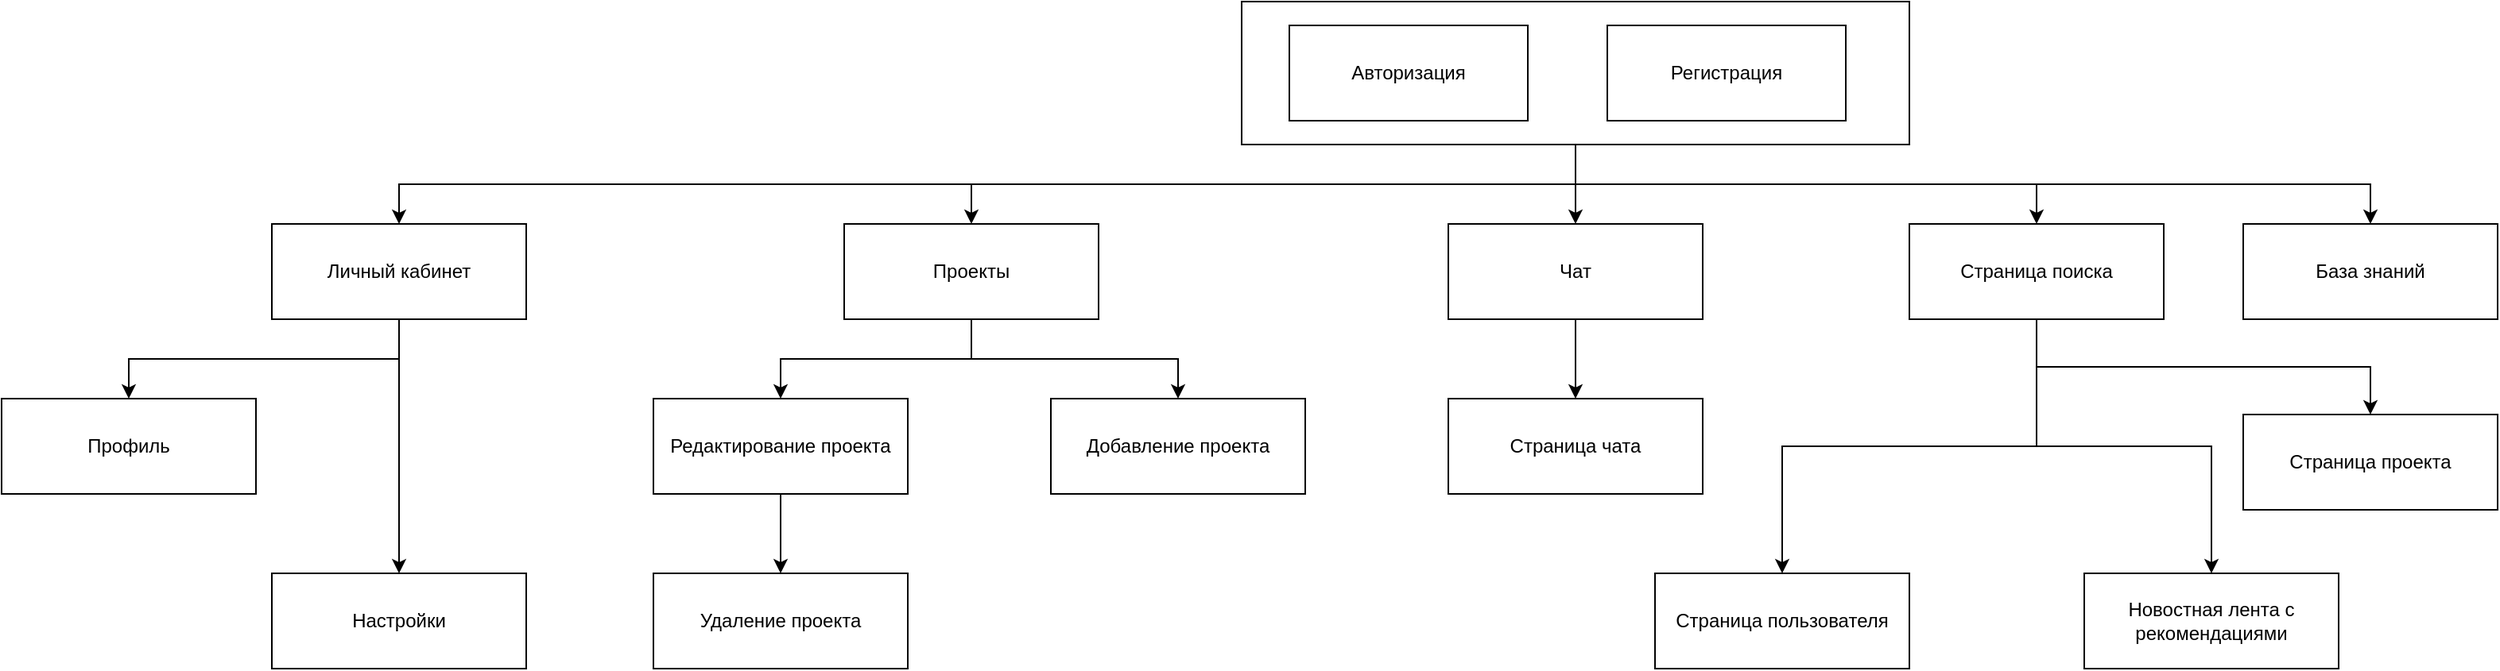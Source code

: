 <mxfile version="21.1.2" type="device" pages="2">
  <diagram name="Структура проекта" id="e7u3Y53r0UkrAbNiOiyA">
    <mxGraphModel dx="1687" dy="984" grid="1" gridSize="10" guides="1" tooltips="1" connect="1" arrows="1" fold="1" page="1" pageScale="1" pageWidth="3300" pageHeight="4681" math="0" shadow="0">
      <root>
        <mxCell id="0" />
        <mxCell id="1" parent="0" />
        <mxCell id="oMwQqYKx-4TcCJLxa_ix-23" style="edgeStyle=orthogonalEdgeStyle;rounded=0;orthogonalLoop=1;jettySize=auto;html=1;exitX=0.5;exitY=1;exitDx=0;exitDy=0;" parent="1" source="_5kk-izrj-bgUAr5MB_E-3" target="k0sccvDhhyas8OTAFXKg-4" edge="1">
          <mxGeometry relative="1" as="geometry" />
        </mxCell>
        <mxCell id="oMwQqYKx-4TcCJLxa_ix-39" style="edgeStyle=orthogonalEdgeStyle;rounded=0;orthogonalLoop=1;jettySize=auto;html=1;exitX=0.5;exitY=1;exitDx=0;exitDy=0;" parent="1" source="_5kk-izrj-bgUAr5MB_E-3" target="oMwQqYKx-4TcCJLxa_ix-34" edge="1">
          <mxGeometry relative="1" as="geometry" />
        </mxCell>
        <mxCell id="oMwQqYKx-4TcCJLxa_ix-40" style="edgeStyle=orthogonalEdgeStyle;rounded=0;orthogonalLoop=1;jettySize=auto;html=1;exitX=0.5;exitY=1;exitDx=0;exitDy=0;" parent="1" source="_5kk-izrj-bgUAr5MB_E-3" target="k0sccvDhhyas8OTAFXKg-1" edge="1">
          <mxGeometry relative="1" as="geometry" />
        </mxCell>
        <mxCell id="oMwQqYKx-4TcCJLxa_ix-41" style="edgeStyle=orthogonalEdgeStyle;rounded=0;orthogonalLoop=1;jettySize=auto;html=1;exitX=0.5;exitY=1;exitDx=0;exitDy=0;" parent="1" source="_5kk-izrj-bgUAr5MB_E-3" target="k0sccvDhhyas8OTAFXKg-3" edge="1">
          <mxGeometry relative="1" as="geometry" />
        </mxCell>
        <mxCell id="oMwQqYKx-4TcCJLxa_ix-42" style="edgeStyle=orthogonalEdgeStyle;rounded=0;orthogonalLoop=1;jettySize=auto;html=1;exitX=0.5;exitY=1;exitDx=0;exitDy=0;" parent="1" source="_5kk-izrj-bgUAr5MB_E-3" target="k0sccvDhhyas8OTAFXKg-10" edge="1">
          <mxGeometry relative="1" as="geometry" />
        </mxCell>
        <mxCell id="_5kk-izrj-bgUAr5MB_E-3" value="" style="rounded=0;whiteSpace=wrap;html=1;" parent="1" vertex="1">
          <mxGeometry x="840" y="40" width="420" height="90" as="geometry" />
        </mxCell>
        <mxCell id="oMwQqYKx-4TcCJLxa_ix-27" style="edgeStyle=orthogonalEdgeStyle;rounded=0;orthogonalLoop=1;jettySize=auto;html=1;exitX=0.5;exitY=1;exitDx=0;exitDy=0;" parent="1" source="k0sccvDhhyas8OTAFXKg-1" target="k0sccvDhhyas8OTAFXKg-9" edge="1">
          <mxGeometry relative="1" as="geometry" />
        </mxCell>
        <mxCell id="oMwQqYKx-4TcCJLxa_ix-46" style="edgeStyle=orthogonalEdgeStyle;rounded=0;orthogonalLoop=1;jettySize=auto;html=1;exitX=0.5;exitY=1;exitDx=0;exitDy=0;" parent="1" source="k0sccvDhhyas8OTAFXKg-1" target="oMwQqYKx-4TcCJLxa_ix-45" edge="1">
          <mxGeometry relative="1" as="geometry" />
        </mxCell>
        <mxCell id="k0sccvDhhyas8OTAFXKg-1" value="Личный кабинет" style="rounded=0;whiteSpace=wrap;html=1;" parent="1" vertex="1">
          <mxGeometry x="230" y="180" width="160" height="60" as="geometry" />
        </mxCell>
        <mxCell id="k0sccvDhhyas8OTAFXKg-2" value="Авторизация" style="rounded=0;whiteSpace=wrap;html=1;" parent="1" vertex="1">
          <mxGeometry x="870" y="55" width="150" height="60" as="geometry" />
        </mxCell>
        <mxCell id="oMwQqYKx-4TcCJLxa_ix-47" style="edgeStyle=orthogonalEdgeStyle;rounded=0;orthogonalLoop=1;jettySize=auto;html=1;exitX=0.5;exitY=1;exitDx=0;exitDy=0;" parent="1" source="k0sccvDhhyas8OTAFXKg-3" target="_5kk-izrj-bgUAr5MB_E-4" edge="1">
          <mxGeometry relative="1" as="geometry" />
        </mxCell>
        <mxCell id="Zp3wQdkSA_9M_BhMaZ8s-2" style="edgeStyle=orthogonalEdgeStyle;rounded=0;orthogonalLoop=1;jettySize=auto;html=1;exitX=0.5;exitY=1;exitDx=0;exitDy=0;entryX=0.5;entryY=0;entryDx=0;entryDy=0;" edge="1" parent="1" source="k0sccvDhhyas8OTAFXKg-3" target="Zp3wQdkSA_9M_BhMaZ8s-1">
          <mxGeometry relative="1" as="geometry" />
        </mxCell>
        <mxCell id="Zp3wQdkSA_9M_BhMaZ8s-4" style="edgeStyle=orthogonalEdgeStyle;rounded=0;orthogonalLoop=1;jettySize=auto;html=1;exitX=0.5;exitY=1;exitDx=0;exitDy=0;" edge="1" parent="1" source="k0sccvDhhyas8OTAFXKg-3" target="Zp3wQdkSA_9M_BhMaZ8s-3">
          <mxGeometry relative="1" as="geometry" />
        </mxCell>
        <mxCell id="k0sccvDhhyas8OTAFXKg-3" value="Страница поиска" style="rounded=0;whiteSpace=wrap;html=1;" parent="1" vertex="1">
          <mxGeometry x="1260" y="180" width="160" height="60" as="geometry" />
        </mxCell>
        <mxCell id="oMwQqYKx-4TcCJLxa_ix-43" style="edgeStyle=orthogonalEdgeStyle;rounded=0;orthogonalLoop=1;jettySize=auto;html=1;exitX=0.5;exitY=1;exitDx=0;exitDy=0;" parent="1" source="k0sccvDhhyas8OTAFXKg-4" target="k0sccvDhhyas8OTAFXKg-8" edge="1">
          <mxGeometry relative="1" as="geometry" />
        </mxCell>
        <mxCell id="k0sccvDhhyas8OTAFXKg-4" value="Чат" style="rounded=0;whiteSpace=wrap;html=1;" parent="1" vertex="1">
          <mxGeometry x="970" y="180" width="160" height="60" as="geometry" />
        </mxCell>
        <mxCell id="k0sccvDhhyas8OTAFXKg-8" value="Страница чата" style="rounded=0;whiteSpace=wrap;html=1;" parent="1" vertex="1">
          <mxGeometry x="970" y="290" width="160" height="60" as="geometry" />
        </mxCell>
        <mxCell id="k0sccvDhhyas8OTAFXKg-9" value="Профиль" style="rounded=0;whiteSpace=wrap;html=1;" parent="1" vertex="1">
          <mxGeometry x="60" y="290" width="160" height="60" as="geometry" />
        </mxCell>
        <mxCell id="k0sccvDhhyas8OTAFXKg-10" value="База знаний" style="rounded=0;whiteSpace=wrap;html=1;" parent="1" vertex="1">
          <mxGeometry x="1470" y="180" width="160" height="60" as="geometry" />
        </mxCell>
        <mxCell id="_5kk-izrj-bgUAr5MB_E-1" value="Регистрация" style="rounded=0;whiteSpace=wrap;html=1;" parent="1" vertex="1">
          <mxGeometry x="1070" y="55" width="150" height="60" as="geometry" />
        </mxCell>
        <mxCell id="_5kk-izrj-bgUAr5MB_E-4" value="Страница проекта" style="rounded=0;whiteSpace=wrap;html=1;" parent="1" vertex="1">
          <mxGeometry x="1470" y="300" width="160" height="60" as="geometry" />
        </mxCell>
        <mxCell id="oMwQqYKx-4TcCJLxa_ix-33" style="edgeStyle=orthogonalEdgeStyle;rounded=0;orthogonalLoop=1;jettySize=auto;html=1;exitX=0.5;exitY=1;exitDx=0;exitDy=0;" parent="1" source="oMwQqYKx-4TcCJLxa_ix-34" target="oMwQqYKx-4TcCJLxa_ix-37" edge="1">
          <mxGeometry relative="1" as="geometry" />
        </mxCell>
        <mxCell id="oMwQqYKx-4TcCJLxa_ix-44" style="edgeStyle=orthogonalEdgeStyle;rounded=0;orthogonalLoop=1;jettySize=auto;html=1;exitX=0.5;exitY=1;exitDx=0;exitDy=0;" parent="1" source="oMwQqYKx-4TcCJLxa_ix-34" target="oMwQqYKx-4TcCJLxa_ix-35" edge="1">
          <mxGeometry relative="1" as="geometry" />
        </mxCell>
        <mxCell id="oMwQqYKx-4TcCJLxa_ix-34" value="Проекты" style="rounded=0;whiteSpace=wrap;html=1;" parent="1" vertex="1">
          <mxGeometry x="590" y="180" width="160" height="60" as="geometry" />
        </mxCell>
        <mxCell id="oMwQqYKx-4TcCJLxa_ix-35" value="Добавление проекта" style="rounded=0;whiteSpace=wrap;html=1;" parent="1" vertex="1">
          <mxGeometry x="720" y="290" width="160" height="60" as="geometry" />
        </mxCell>
        <mxCell id="oMwQqYKx-4TcCJLxa_ix-36" style="edgeStyle=orthogonalEdgeStyle;rounded=0;orthogonalLoop=1;jettySize=auto;html=1;exitX=0.5;exitY=1;exitDx=0;exitDy=0;entryX=0.5;entryY=0;entryDx=0;entryDy=0;" parent="1" source="oMwQqYKx-4TcCJLxa_ix-37" target="oMwQqYKx-4TcCJLxa_ix-38" edge="1">
          <mxGeometry relative="1" as="geometry" />
        </mxCell>
        <mxCell id="oMwQqYKx-4TcCJLxa_ix-37" value="Редактирование проекта" style="rounded=0;whiteSpace=wrap;html=1;" parent="1" vertex="1">
          <mxGeometry x="470" y="290" width="160" height="60" as="geometry" />
        </mxCell>
        <mxCell id="oMwQqYKx-4TcCJLxa_ix-38" value="Удаление проекта" style="rounded=0;whiteSpace=wrap;html=1;" parent="1" vertex="1">
          <mxGeometry x="470" y="400" width="160" height="60" as="geometry" />
        </mxCell>
        <mxCell id="oMwQqYKx-4TcCJLxa_ix-45" value="Настройки" style="rounded=0;whiteSpace=wrap;html=1;" parent="1" vertex="1">
          <mxGeometry x="230" y="400" width="160" height="60" as="geometry" />
        </mxCell>
        <mxCell id="Zp3wQdkSA_9M_BhMaZ8s-1" value="Новостная лента с рекомендациями" style="rounded=0;whiteSpace=wrap;html=1;" vertex="1" parent="1">
          <mxGeometry x="1370" y="400" width="160" height="60" as="geometry" />
        </mxCell>
        <mxCell id="Zp3wQdkSA_9M_BhMaZ8s-3" value="Страница пользователя" style="rounded=0;whiteSpace=wrap;html=1;" vertex="1" parent="1">
          <mxGeometry x="1100" y="400" width="160" height="60" as="geometry" />
        </mxCell>
      </root>
    </mxGraphModel>
  </diagram>
  <diagram id="FxRfPKvfxYe4WYhiYpaE" name="БД">
    <mxGraphModel dx="1434" dy="836" grid="1" gridSize="10" guides="1" tooltips="1" connect="1" arrows="1" fold="1" page="1" pageScale="1" pageWidth="3300" pageHeight="4681" math="0" shadow="0">
      <root>
        <mxCell id="0" />
        <mxCell id="1" parent="0" />
        <mxCell id="vNfD9TsJeQkA2UGQSEAP-1" value="Users" style="swimlane;fontStyle=0;childLayout=stackLayout;horizontal=1;startSize=26;horizontalStack=0;resizeParent=1;resizeParentMax=0;resizeLast=0;collapsible=1;marginBottom=0;align=center;fontSize=14;" vertex="1" parent="1">
          <mxGeometry x="670" y="113" width="160" height="86" as="geometry" />
        </mxCell>
        <mxCell id="vNfD9TsJeQkA2UGQSEAP-2" value="pkUser" style="text;strokeColor=none;fillColor=none;spacingLeft=4;spacingRight=4;overflow=hidden;rotatable=0;points=[[0,0.5],[1,0.5]];portConstraint=eastwest;fontSize=12;whiteSpace=wrap;html=1;" vertex="1" parent="vNfD9TsJeQkA2UGQSEAP-1">
          <mxGeometry y="26" width="160" height="30" as="geometry" />
        </mxCell>
        <mxCell id="vNfD9TsJeQkA2UGQSEAP-3" value="FIO" style="text;strokeColor=none;fillColor=none;spacingLeft=4;spacingRight=4;overflow=hidden;rotatable=0;points=[[0,0.5],[1,0.5]];portConstraint=eastwest;fontSize=12;whiteSpace=wrap;html=1;" vertex="1" parent="vNfD9TsJeQkA2UGQSEAP-1">
          <mxGeometry y="56" width="160" height="30" as="geometry" />
        </mxCell>
        <mxCell id="vNfD9TsJeQkA2UGQSEAP-5" value="Chats" style="swimlane;fontStyle=0;childLayout=stackLayout;horizontal=1;startSize=26;horizontalStack=0;resizeParent=1;resizeParentMax=0;resizeLast=0;collapsible=1;marginBottom=0;align=center;fontSize=14;" vertex="1" parent="1">
          <mxGeometry x="339.94" y="342" width="160" height="146" as="geometry" />
        </mxCell>
        <mxCell id="vNfD9TsJeQkA2UGQSEAP-16" value="pkChat" style="text;strokeColor=none;fillColor=none;spacingLeft=4;spacingRight=4;overflow=hidden;rotatable=0;points=[[0,0.5],[1,0.5]];portConstraint=eastwest;fontSize=12;whiteSpace=wrap;html=1;" vertex="1" parent="vNfD9TsJeQkA2UGQSEAP-5">
          <mxGeometry y="26" width="160" height="30" as="geometry" />
        </mxCell>
        <mxCell id="vNfD9TsJeQkA2UGQSEAP-6" value="fkUserFirst" style="text;strokeColor=none;fillColor=none;spacingLeft=4;spacingRight=4;overflow=hidden;rotatable=0;points=[[0,0.5],[1,0.5]];portConstraint=eastwest;fontSize=12;whiteSpace=wrap;html=1;" vertex="1" parent="vNfD9TsJeQkA2UGQSEAP-5">
          <mxGeometry y="56" width="160" height="30" as="geometry" />
        </mxCell>
        <mxCell id="vNfD9TsJeQkA2UGQSEAP-7" value="fkUserSecond" style="text;strokeColor=none;fillColor=none;spacingLeft=4;spacingRight=4;overflow=hidden;rotatable=0;points=[[0,0.5],[1,0.5]];portConstraint=eastwest;fontSize=12;whiteSpace=wrap;html=1;" vertex="1" parent="vNfD9TsJeQkA2UGQSEAP-5">
          <mxGeometry y="86" width="160" height="30" as="geometry" />
        </mxCell>
        <mxCell id="vNfD9TsJeQkA2UGQSEAP-8" value="..." style="text;strokeColor=none;fillColor=none;spacingLeft=4;spacingRight=4;overflow=hidden;rotatable=0;points=[[0,0.5],[1,0.5]];portConstraint=eastwest;fontSize=12;whiteSpace=wrap;html=1;" vertex="1" parent="vNfD9TsJeQkA2UGQSEAP-5">
          <mxGeometry y="116" width="160" height="30" as="geometry" />
        </mxCell>
        <mxCell id="vNfD9TsJeQkA2UGQSEAP-9" value="Messages" style="swimlane;fontStyle=0;childLayout=stackLayout;horizontal=1;startSize=26;horizontalStack=0;resizeParent=1;resizeParentMax=0;resizeLast=0;collapsible=1;marginBottom=0;align=center;fontSize=14;" vertex="1" parent="1">
          <mxGeometry x="349.94" y="100" width="160" height="206" as="geometry" />
        </mxCell>
        <mxCell id="vNfD9TsJeQkA2UGQSEAP-13" value="pkMessage" style="text;strokeColor=none;fillColor=none;spacingLeft=4;spacingRight=4;overflow=hidden;rotatable=0;points=[[0,0.5],[1,0.5]];portConstraint=eastwest;fontSize=12;whiteSpace=wrap;html=1;" vertex="1" parent="vNfD9TsJeQkA2UGQSEAP-9">
          <mxGeometry y="26" width="160" height="30" as="geometry" />
        </mxCell>
        <mxCell id="vNfD9TsJeQkA2UGQSEAP-10" value="messageText" style="text;strokeColor=none;fillColor=none;spacingLeft=4;spacingRight=4;overflow=hidden;rotatable=0;points=[[0,0.5],[1,0.5]];portConstraint=eastwest;fontSize=12;whiteSpace=wrap;html=1;" vertex="1" parent="vNfD9TsJeQkA2UGQSEAP-9">
          <mxGeometry y="56" width="160" height="30" as="geometry" />
        </mxCell>
        <mxCell id="vNfD9TsJeQkA2UGQSEAP-11" value="fileId" style="text;strokeColor=none;fillColor=none;spacingLeft=4;spacingRight=4;overflow=hidden;rotatable=0;points=[[0,0.5],[1,0.5]];portConstraint=eastwest;fontSize=12;whiteSpace=wrap;html=1;" vertex="1" parent="vNfD9TsJeQkA2UGQSEAP-9">
          <mxGeometry y="86" width="160" height="30" as="geometry" />
        </mxCell>
        <mxCell id="vNfD9TsJeQkA2UGQSEAP-14" value="sendTime" style="text;strokeColor=none;fillColor=none;spacingLeft=4;spacingRight=4;overflow=hidden;rotatable=0;points=[[0,0.5],[1,0.5]];portConstraint=eastwest;fontSize=12;whiteSpace=wrap;html=1;" vertex="1" parent="vNfD9TsJeQkA2UGQSEAP-9">
          <mxGeometry y="116" width="160" height="30" as="geometry" />
        </mxCell>
        <mxCell id="vNfD9TsJeQkA2UGQSEAP-15" value="fkChat" style="text;strokeColor=none;fillColor=none;spacingLeft=4;spacingRight=4;overflow=hidden;rotatable=0;points=[[0,0.5],[1,0.5]];portConstraint=eastwest;fontSize=12;whiteSpace=wrap;html=1;" vertex="1" parent="vNfD9TsJeQkA2UGQSEAP-9">
          <mxGeometry y="146" width="160" height="30" as="geometry" />
        </mxCell>
        <mxCell id="vNfD9TsJeQkA2UGQSEAP-12" value="fkUserOwner" style="text;strokeColor=none;fillColor=none;spacingLeft=4;spacingRight=4;overflow=hidden;rotatable=0;points=[[0,0.5],[1,0.5]];portConstraint=eastwest;fontSize=12;whiteSpace=wrap;html=1;" vertex="1" parent="vNfD9TsJeQkA2UGQSEAP-9">
          <mxGeometry y="176" width="160" height="30" as="geometry" />
        </mxCell>
        <mxCell id="vNfD9TsJeQkA2UGQSEAP-17" value="Projects" style="swimlane;fontStyle=0;childLayout=stackLayout;horizontal=1;startSize=26;horizontalStack=0;resizeParent=1;resizeParentMax=0;resizeLast=0;collapsible=1;marginBottom=0;align=center;fontSize=14;" vertex="1" parent="1">
          <mxGeometry x="880" y="478" width="160" height="146" as="geometry" />
        </mxCell>
        <mxCell id="vNfD9TsJeQkA2UGQSEAP-18" value="pkProject" style="text;strokeColor=none;fillColor=none;spacingLeft=4;spacingRight=4;overflow=hidden;rotatable=0;points=[[0,0.5],[1,0.5]];portConstraint=eastwest;fontSize=12;whiteSpace=wrap;html=1;" vertex="1" parent="vNfD9TsJeQkA2UGQSEAP-17">
          <mxGeometry y="26" width="160" height="30" as="geometry" />
        </mxCell>
        <mxCell id="vNfD9TsJeQkA2UGQSEAP-19" value="fkUserOwner" style="text;strokeColor=none;fillColor=none;spacingLeft=4;spacingRight=4;overflow=hidden;rotatable=0;points=[[0,0.5],[1,0.5]];portConstraint=eastwest;fontSize=12;whiteSpace=wrap;html=1;" vertex="1" parent="vNfD9TsJeQkA2UGQSEAP-17">
          <mxGeometry y="56" width="160" height="30" as="geometry" />
        </mxCell>
        <mxCell id="vNfD9TsJeQkA2UGQSEAP-20" value="fkUserSecond" style="text;strokeColor=none;fillColor=none;spacingLeft=4;spacingRight=4;overflow=hidden;rotatable=0;points=[[0,0.5],[1,0.5]];portConstraint=eastwest;fontSize=12;whiteSpace=wrap;html=1;" vertex="1" parent="vNfD9TsJeQkA2UGQSEAP-17">
          <mxGeometry y="86" width="160" height="30" as="geometry" />
        </mxCell>
        <mxCell id="vNfD9TsJeQkA2UGQSEAP-21" value="ProjectInfo" style="text;strokeColor=none;fillColor=none;spacingLeft=4;spacingRight=4;overflow=hidden;rotatable=0;points=[[0,0.5],[1,0.5]];portConstraint=eastwest;fontSize=12;whiteSpace=wrap;html=1;" vertex="1" parent="vNfD9TsJeQkA2UGQSEAP-17">
          <mxGeometry y="116" width="160" height="30" as="geometry" />
        </mxCell>
        <mxCell id="vNfD9TsJeQkA2UGQSEAP-22" value="ProjectCategories" style="swimlane;fontStyle=0;childLayout=stackLayout;horizontal=1;startSize=26;horizontalStack=0;resizeParent=1;resizeParentMax=0;resizeLast=0;collapsible=1;marginBottom=0;align=center;fontSize=14;" vertex="1" parent="1">
          <mxGeometry x="1130" y="478" width="160" height="116" as="geometry" />
        </mxCell>
        <mxCell id="vNfD9TsJeQkA2UGQSEAP-23" value="pkProjectCat" style="text;strokeColor=none;fillColor=none;spacingLeft=4;spacingRight=4;overflow=hidden;rotatable=0;points=[[0,0.5],[1,0.5]];portConstraint=eastwest;fontSize=12;whiteSpace=wrap;html=1;" vertex="1" parent="vNfD9TsJeQkA2UGQSEAP-22">
          <mxGeometry y="26" width="160" height="30" as="geometry" />
        </mxCell>
        <mxCell id="vNfD9TsJeQkA2UGQSEAP-24" value="fkProjcet" style="text;strokeColor=none;fillColor=none;spacingLeft=4;spacingRight=4;overflow=hidden;rotatable=0;points=[[0,0.5],[1,0.5]];portConstraint=eastwest;fontSize=12;whiteSpace=wrap;html=1;" vertex="1" parent="vNfD9TsJeQkA2UGQSEAP-22">
          <mxGeometry y="56" width="160" height="30" as="geometry" />
        </mxCell>
        <mxCell id="vNfD9TsJeQkA2UGQSEAP-25" value="fkCategory" style="text;strokeColor=none;fillColor=none;spacingLeft=4;spacingRight=4;overflow=hidden;rotatable=0;points=[[0,0.5],[1,0.5]];portConstraint=eastwest;fontSize=12;whiteSpace=wrap;html=1;" vertex="1" parent="vNfD9TsJeQkA2UGQSEAP-22">
          <mxGeometry y="86" width="160" height="30" as="geometry" />
        </mxCell>
        <mxCell id="vNfD9TsJeQkA2UGQSEAP-27" value="Categories" style="swimlane;fontStyle=0;childLayout=stackLayout;horizontal=1;startSize=26;horizontalStack=0;resizeParent=1;resizeParentMax=0;resizeLast=0;collapsible=1;marginBottom=0;align=center;fontSize=14;" vertex="1" parent="1">
          <mxGeometry x="1370" y="654" width="160" height="86" as="geometry" />
        </mxCell>
        <mxCell id="vNfD9TsJeQkA2UGQSEAP-28" value="pkCategory" style="text;strokeColor=none;fillColor=none;spacingLeft=4;spacingRight=4;overflow=hidden;rotatable=0;points=[[0,0.5],[1,0.5]];portConstraint=eastwest;fontSize=12;whiteSpace=wrap;html=1;" vertex="1" parent="vNfD9TsJeQkA2UGQSEAP-27">
          <mxGeometry y="26" width="160" height="30" as="geometry" />
        </mxCell>
        <mxCell id="vNfD9TsJeQkA2UGQSEAP-29" value="catName" style="text;strokeColor=none;fillColor=none;spacingLeft=4;spacingRight=4;overflow=hidden;rotatable=0;points=[[0,0.5],[1,0.5]];portConstraint=eastwest;fontSize=12;whiteSpace=wrap;html=1;" vertex="1" parent="vNfD9TsJeQkA2UGQSEAP-27">
          <mxGeometry y="56" width="160" height="30" as="geometry" />
        </mxCell>
        <mxCell id="vNfD9TsJeQkA2UGQSEAP-31" value="ProffesionList" style="swimlane;fontStyle=0;childLayout=stackLayout;horizontal=1;startSize=26;horizontalStack=0;resizeParent=1;resizeParentMax=0;resizeLast=0;collapsible=1;marginBottom=0;align=center;fontSize=14;" vertex="1" parent="1">
          <mxGeometry x="1200" y="228" width="160" height="86" as="geometry" />
        </mxCell>
        <mxCell id="vNfD9TsJeQkA2UGQSEAP-32" value="pkProffesion" style="text;strokeColor=none;fillColor=none;spacingLeft=4;spacingRight=4;overflow=hidden;rotatable=0;points=[[0,0.5],[1,0.5]];portConstraint=eastwest;fontSize=12;whiteSpace=wrap;html=1;" vertex="1" parent="vNfD9TsJeQkA2UGQSEAP-31">
          <mxGeometry y="26" width="160" height="30" as="geometry" />
        </mxCell>
        <mxCell id="vNfD9TsJeQkA2UGQSEAP-33" value="porfName" style="text;strokeColor=none;fillColor=none;spacingLeft=4;spacingRight=4;overflow=hidden;rotatable=0;points=[[0,0.5],[1,0.5]];portConstraint=eastwest;fontSize=12;whiteSpace=wrap;html=1;" vertex="1" parent="vNfD9TsJeQkA2UGQSEAP-31">
          <mxGeometry y="56" width="160" height="30" as="geometry" />
        </mxCell>
        <mxCell id="Pma2pajOsNX7nUtrYGS8-1" value="HobbyList" style="swimlane;fontStyle=0;childLayout=stackLayout;horizontal=1;startSize=26;horizontalStack=0;resizeParent=1;resizeParentMax=0;resizeLast=0;collapsible=1;marginBottom=0;align=center;fontSize=14;" vertex="1" parent="1">
          <mxGeometry x="1200" y="78" width="160" height="86" as="geometry" />
        </mxCell>
        <mxCell id="Pma2pajOsNX7nUtrYGS8-2" value="pkHobbyList" style="text;strokeColor=none;fillColor=none;spacingLeft=4;spacingRight=4;overflow=hidden;rotatable=0;points=[[0,0.5],[1,0.5]];portConstraint=eastwest;fontSize=12;whiteSpace=wrap;html=1;" vertex="1" parent="Pma2pajOsNX7nUtrYGS8-1">
          <mxGeometry y="26" width="160" height="30" as="geometry" />
        </mxCell>
        <mxCell id="Pma2pajOsNX7nUtrYGS8-3" value="hobbyName" style="text;strokeColor=none;fillColor=none;spacingLeft=4;spacingRight=4;overflow=hidden;rotatable=0;points=[[0,0.5],[1,0.5]];portConstraint=eastwest;fontSize=12;whiteSpace=wrap;html=1;" vertex="1" parent="Pma2pajOsNX7nUtrYGS8-1">
          <mxGeometry y="56" width="160" height="30" as="geometry" />
        </mxCell>
        <mxCell id="Pma2pajOsNX7nUtrYGS8-6" value="UserProffesionList" style="swimlane;fontStyle=0;childLayout=stackLayout;horizontal=1;startSize=26;horizontalStack=0;resizeParent=1;resizeParentMax=0;resizeLast=0;collapsible=1;marginBottom=0;align=center;fontSize=14;" vertex="1" parent="1">
          <mxGeometry x="970" y="228" width="160" height="116" as="geometry" />
        </mxCell>
        <mxCell id="Pma2pajOsNX7nUtrYGS8-7" value="pkProffesion" style="text;strokeColor=none;fillColor=none;spacingLeft=4;spacingRight=4;overflow=hidden;rotatable=0;points=[[0,0.5],[1,0.5]];portConstraint=eastwest;fontSize=12;whiteSpace=wrap;html=1;" vertex="1" parent="Pma2pajOsNX7nUtrYGS8-6">
          <mxGeometry y="26" width="160" height="30" as="geometry" />
        </mxCell>
        <mxCell id="Pma2pajOsNX7nUtrYGS8-8" value="fkUser" style="text;strokeColor=none;fillColor=none;spacingLeft=4;spacingRight=4;overflow=hidden;rotatable=0;points=[[0,0.5],[1,0.5]];portConstraint=eastwest;fontSize=12;whiteSpace=wrap;html=1;" vertex="1" parent="Pma2pajOsNX7nUtrYGS8-6">
          <mxGeometry y="56" width="160" height="30" as="geometry" />
        </mxCell>
        <mxCell id="Pma2pajOsNX7nUtrYGS8-12" value="fkPF" style="text;strokeColor=none;fillColor=none;spacingLeft=4;spacingRight=4;overflow=hidden;rotatable=0;points=[[0,0.5],[1,0.5]];portConstraint=eastwest;fontSize=12;whiteSpace=wrap;html=1;" vertex="1" parent="Pma2pajOsNX7nUtrYGS8-6">
          <mxGeometry y="86" width="160" height="30" as="geometry" />
        </mxCell>
        <mxCell id="Pma2pajOsNX7nUtrYGS8-9" value="UsersHobbyList" style="swimlane;fontStyle=0;childLayout=stackLayout;horizontal=1;startSize=26;horizontalStack=0;resizeParent=1;resizeParentMax=0;resizeLast=0;collapsible=1;marginBottom=0;align=center;fontSize=14;" vertex="1" parent="1">
          <mxGeometry x="970" y="83" width="160" height="116" as="geometry" />
        </mxCell>
        <mxCell id="Pma2pajOsNX7nUtrYGS8-10" value="pkUHB" style="text;strokeColor=none;fillColor=none;spacingLeft=4;spacingRight=4;overflow=hidden;rotatable=0;points=[[0,0.5],[1,0.5]];portConstraint=eastwest;fontSize=12;whiteSpace=wrap;html=1;" vertex="1" parent="Pma2pajOsNX7nUtrYGS8-9">
          <mxGeometry y="26" width="160" height="30" as="geometry" />
        </mxCell>
        <mxCell id="Pma2pajOsNX7nUtrYGS8-11" value="fkUser" style="text;strokeColor=none;fillColor=none;spacingLeft=4;spacingRight=4;overflow=hidden;rotatable=0;points=[[0,0.5],[1,0.5]];portConstraint=eastwest;fontSize=12;whiteSpace=wrap;html=1;" vertex="1" parent="Pma2pajOsNX7nUtrYGS8-9">
          <mxGeometry y="56" width="160" height="30" as="geometry" />
        </mxCell>
        <mxCell id="Pma2pajOsNX7nUtrYGS8-13" value="fkHL" style="text;strokeColor=none;fillColor=none;spacingLeft=4;spacingRight=4;overflow=hidden;rotatable=0;points=[[0,0.5],[1,0.5]];portConstraint=eastwest;fontSize=12;whiteSpace=wrap;html=1;" vertex="1" parent="Pma2pajOsNX7nUtrYGS8-9">
          <mxGeometry y="86" width="160" height="30" as="geometry" />
        </mxCell>
        <mxCell id="Pma2pajOsNX7nUtrYGS8-14" value="ProjectNeedPeoples" style="swimlane;fontStyle=0;childLayout=stackLayout;horizontal=1;startSize=26;horizontalStack=0;resizeParent=1;resizeParentMax=0;resizeLast=0;collapsible=1;marginBottom=0;align=center;fontSize=14;" vertex="1" parent="1">
          <mxGeometry x="1330" y="362" width="160" height="116" as="geometry" />
        </mxCell>
        <mxCell id="Pma2pajOsNX7nUtrYGS8-15" value="pkNeadPeoples" style="text;strokeColor=none;fillColor=none;spacingLeft=4;spacingRight=4;overflow=hidden;rotatable=0;points=[[0,0.5],[1,0.5]];portConstraint=eastwest;fontSize=12;whiteSpace=wrap;html=1;" vertex="1" parent="Pma2pajOsNX7nUtrYGS8-14">
          <mxGeometry y="26" width="160" height="30" as="geometry" />
        </mxCell>
        <mxCell id="Pma2pajOsNX7nUtrYGS8-16" value="fkProjcet" style="text;strokeColor=none;fillColor=none;spacingLeft=4;spacingRight=4;overflow=hidden;rotatable=0;points=[[0,0.5],[1,0.5]];portConstraint=eastwest;fontSize=12;whiteSpace=wrap;html=1;" vertex="1" parent="Pma2pajOsNX7nUtrYGS8-14">
          <mxGeometry y="56" width="160" height="30" as="geometry" />
        </mxCell>
        <mxCell id="Pma2pajOsNX7nUtrYGS8-17" value="fkUserProffesionList" style="text;strokeColor=none;fillColor=none;spacingLeft=4;spacingRight=4;overflow=hidden;rotatable=0;points=[[0,0.5],[1,0.5]];portConstraint=eastwest;fontSize=12;whiteSpace=wrap;html=1;" vertex="1" parent="Pma2pajOsNX7nUtrYGS8-14">
          <mxGeometry y="86" width="160" height="30" as="geometry" />
        </mxCell>
        <mxCell id="Pma2pajOsNX7nUtrYGS8-22" style="edgeStyle=orthogonalEdgeStyle;rounded=0;orthogonalLoop=1;jettySize=auto;html=1;exitX=0;exitY=0.5;exitDx=0;exitDy=0;entryX=1;entryY=0.5;entryDx=0;entryDy=0;" edge="1" parent="1" source="Pma2pajOsNX7nUtrYGS8-11" target="vNfD9TsJeQkA2UGQSEAP-2">
          <mxGeometry relative="1" as="geometry" />
        </mxCell>
        <mxCell id="Pma2pajOsNX7nUtrYGS8-23" style="edgeStyle=orthogonalEdgeStyle;rounded=0;orthogonalLoop=1;jettySize=auto;html=1;exitX=1;exitY=0.5;exitDx=0;exitDy=0;entryX=0;entryY=0.5;entryDx=0;entryDy=0;" edge="1" parent="1" source="Pma2pajOsNX7nUtrYGS8-13" target="Pma2pajOsNX7nUtrYGS8-1">
          <mxGeometry relative="1" as="geometry" />
        </mxCell>
        <mxCell id="Pma2pajOsNX7nUtrYGS8-26" style="edgeStyle=orthogonalEdgeStyle;rounded=0;orthogonalLoop=1;jettySize=auto;html=1;exitX=0;exitY=0.5;exitDx=0;exitDy=0;entryX=1;entryY=0.5;entryDx=0;entryDy=0;" edge="1" parent="1" source="Pma2pajOsNX7nUtrYGS8-8" target="vNfD9TsJeQkA2UGQSEAP-2">
          <mxGeometry relative="1" as="geometry" />
        </mxCell>
        <mxCell id="Pma2pajOsNX7nUtrYGS8-27" style="edgeStyle=orthogonalEdgeStyle;rounded=0;orthogonalLoop=1;jettySize=auto;html=1;exitX=1;exitY=0.5;exitDx=0;exitDy=0;entryX=0;entryY=0.5;entryDx=0;entryDy=0;" edge="1" parent="1" source="Pma2pajOsNX7nUtrYGS8-12" target="vNfD9TsJeQkA2UGQSEAP-31">
          <mxGeometry relative="1" as="geometry" />
        </mxCell>
        <mxCell id="Pma2pajOsNX7nUtrYGS8-29" style="edgeStyle=orthogonalEdgeStyle;rounded=0;orthogonalLoop=1;jettySize=auto;html=1;exitX=0;exitY=0.5;exitDx=0;exitDy=0;entryX=1;entryY=0.5;entryDx=0;entryDy=0;" edge="1" parent="1" source="vNfD9TsJeQkA2UGQSEAP-24" target="vNfD9TsJeQkA2UGQSEAP-18">
          <mxGeometry relative="1" as="geometry" />
        </mxCell>
        <mxCell id="Pma2pajOsNX7nUtrYGS8-30" style="edgeStyle=orthogonalEdgeStyle;rounded=0;orthogonalLoop=1;jettySize=auto;html=1;exitX=1;exitY=0.5;exitDx=0;exitDy=0;entryX=0;entryY=0.5;entryDx=0;entryDy=0;" edge="1" parent="1" source="vNfD9TsJeQkA2UGQSEAP-25" target="vNfD9TsJeQkA2UGQSEAP-28">
          <mxGeometry relative="1" as="geometry" />
        </mxCell>
        <mxCell id="Pma2pajOsNX7nUtrYGS8-31" style="edgeStyle=orthogonalEdgeStyle;rounded=0;orthogonalLoop=1;jettySize=auto;html=1;exitX=0;exitY=0.5;exitDx=0;exitDy=0;entryX=1;entryY=0.5;entryDx=0;entryDy=0;" edge="1" parent="1" source="Pma2pajOsNX7nUtrYGS8-16" target="vNfD9TsJeQkA2UGQSEAP-18">
          <mxGeometry relative="1" as="geometry">
            <Array as="points">
              <mxPoint x="1070" y="433" />
              <mxPoint x="1070" y="519" />
            </Array>
          </mxGeometry>
        </mxCell>
        <mxCell id="Pma2pajOsNX7nUtrYGS8-33" style="edgeStyle=orthogonalEdgeStyle;rounded=0;orthogonalLoop=1;jettySize=auto;html=1;exitX=1;exitY=0.5;exitDx=0;exitDy=0;entryX=1;entryY=0.5;entryDx=0;entryDy=0;" edge="1" parent="1" source="Pma2pajOsNX7nUtrYGS8-17" target="vNfD9TsJeQkA2UGQSEAP-32">
          <mxGeometry relative="1" as="geometry" />
        </mxCell>
        <mxCell id="Pma2pajOsNX7nUtrYGS8-34" style="edgeStyle=orthogonalEdgeStyle;rounded=0;orthogonalLoop=1;jettySize=auto;html=1;exitX=1;exitY=0.5;exitDx=0;exitDy=0;entryX=0;entryY=0.5;entryDx=0;entryDy=0;" edge="1" parent="1" source="vNfD9TsJeQkA2UGQSEAP-6" target="vNfD9TsJeQkA2UGQSEAP-2">
          <mxGeometry relative="1" as="geometry" />
        </mxCell>
        <mxCell id="Pma2pajOsNX7nUtrYGS8-36" style="edgeStyle=orthogonalEdgeStyle;rounded=0;orthogonalLoop=1;jettySize=auto;html=1;exitX=0;exitY=0.5;exitDx=0;exitDy=0;entryX=0;entryY=0.5;entryDx=0;entryDy=0;" edge="1" parent="1" source="vNfD9TsJeQkA2UGQSEAP-15" target="vNfD9TsJeQkA2UGQSEAP-16">
          <mxGeometry relative="1" as="geometry" />
        </mxCell>
        <mxCell id="Pma2pajOsNX7nUtrYGS8-37" value="ProjectResponse" style="swimlane;fontStyle=0;childLayout=stackLayout;horizontal=1;startSize=26;horizontalStack=0;resizeParent=1;resizeParentMax=0;resizeLast=0;collapsible=1;marginBottom=0;align=center;fontSize=14;" vertex="1" parent="1">
          <mxGeometry x="670" y="530" width="160" height="116" as="geometry" />
        </mxCell>
        <mxCell id="Pma2pajOsNX7nUtrYGS8-38" value="pkProjectResponse" style="text;strokeColor=none;fillColor=none;spacingLeft=4;spacingRight=4;overflow=hidden;rotatable=0;points=[[0,0.5],[1,0.5]];portConstraint=eastwest;fontSize=12;whiteSpace=wrap;html=1;" vertex="1" parent="Pma2pajOsNX7nUtrYGS8-37">
          <mxGeometry y="26" width="160" height="30" as="geometry" />
        </mxCell>
        <mxCell id="Pma2pajOsNX7nUtrYGS8-39" value="fkProjcet" style="text;strokeColor=none;fillColor=none;spacingLeft=4;spacingRight=4;overflow=hidden;rotatable=0;points=[[0,0.5],[1,0.5]];portConstraint=eastwest;fontSize=12;whiteSpace=wrap;html=1;" vertex="1" parent="Pma2pajOsNX7nUtrYGS8-37">
          <mxGeometry y="56" width="160" height="30" as="geometry" />
        </mxCell>
        <mxCell id="Pma2pajOsNX7nUtrYGS8-40" value="fkUser" style="text;strokeColor=none;fillColor=none;spacingLeft=4;spacingRight=4;overflow=hidden;rotatable=0;points=[[0,0.5],[1,0.5]];portConstraint=eastwest;fontSize=12;whiteSpace=wrap;html=1;" vertex="1" parent="Pma2pajOsNX7nUtrYGS8-37">
          <mxGeometry y="86" width="160" height="30" as="geometry" />
        </mxCell>
        <mxCell id="Pma2pajOsNX7nUtrYGS8-41" style="edgeStyle=orthogonalEdgeStyle;rounded=0;orthogonalLoop=1;jettySize=auto;html=1;exitX=1;exitY=0.5;exitDx=0;exitDy=0;entryX=0;entryY=0.5;entryDx=0;entryDy=0;" edge="1" parent="1" source="Pma2pajOsNX7nUtrYGS8-39" target="vNfD9TsJeQkA2UGQSEAP-18">
          <mxGeometry relative="1" as="geometry" />
        </mxCell>
        <mxCell id="Pma2pajOsNX7nUtrYGS8-42" style="edgeStyle=orthogonalEdgeStyle;rounded=0;orthogonalLoop=1;jettySize=auto;html=1;exitX=0;exitY=0.5;exitDx=0;exitDy=0;entryX=0;entryY=0.5;entryDx=0;entryDy=0;" edge="1" parent="1" source="Pma2pajOsNX7nUtrYGS8-40" target="vNfD9TsJeQkA2UGQSEAP-2">
          <mxGeometry relative="1" as="geometry" />
        </mxCell>
      </root>
    </mxGraphModel>
  </diagram>
</mxfile>
